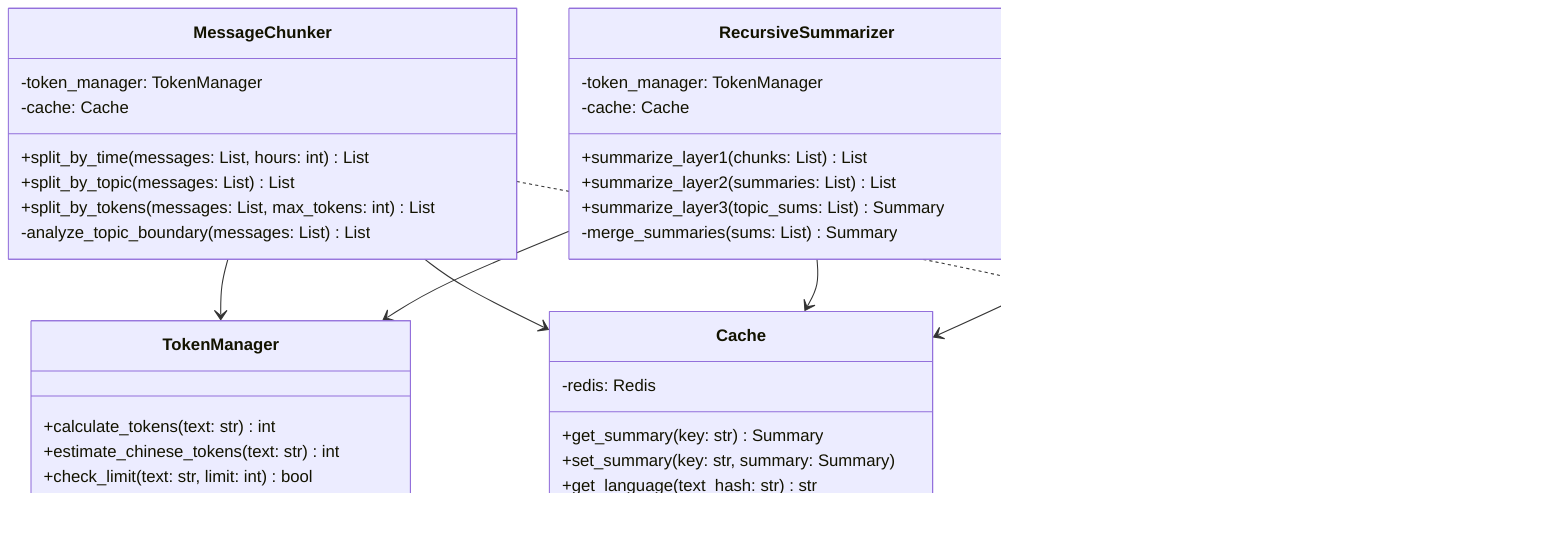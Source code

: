 classDiagram
    class TokenManager {
        +calculate_tokens(text: str) int
        +estimate_chinese_tokens(text: str) int
        +check_limit(text: str, limit: int) bool
        -count_chars(text: str) dict
    }

    class MessageChunker {
        -token_manager: TokenManager
        -cache: Cache
        +split_by_time(messages: List, hours: int) List
        +split_by_topic(messages: List) List
        +split_by_tokens(messages: List, max_tokens: int) List
        -analyze_topic_boundary(messages: List) List
    }

    class RecursiveSummarizer {
        -token_manager: TokenManager
        -cache: Cache
        +summarize_layer1(chunks: List) List
        +summarize_layer2(summaries: List) List
        +summarize_layer3(topic_sums: List) Summary
        -merge_summaries(sums: List) Summary
    }

    class LanguageHandler {
        -detector: LanguageDetector
        -formatter: ResponseFormatter
        +detect_lang(text: str) str
        +format_response(content: str, lang: str) str
        -get_template(key: str, lang: str) str
    }

    class Cache {
        -redis: Redis
        +get_summary(key: str) Summary
        +set_summary(key: str, summary: Summary)
        +get_language(text_hash: str) str
        +set_language(text_hash: str, lang: str)
    }

    class MetricsCollector {
        -store: TimeSeriesDB
        +record_processing_time(operation: str, time: float)
        +record_token_usage(count: int)
        +record_language_detection(success: bool)
        +get_performance_stats() Stats
    }

    MessageChunker --> TokenManager
    RecursiveSummarizer --> TokenManager
    MessageChunker --> Cache
    RecursiveSummarizer --> Cache
    LanguageHandler --> Cache
    MessageChunker ..> MetricsCollector
    RecursiveSummarizer ..> MetricsCollector
    LanguageHandler ..> MetricsCollector
